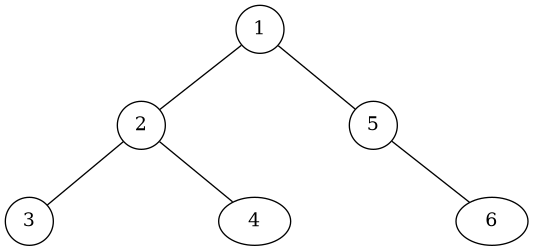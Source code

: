 @startuml
graph graphname {
  1--2
  1--NULL3[style=invis]
  1--5
  2--3
  2--NULL2[style=invis]
  2--4
  5--NULL1[style=invis]
  5--6
  1[shape=circle, label="1"];
  2[shape=circle, label="2"];
  5[shape=circle, label="5"];
  3[shape=circle, label="3"];
  NULL1[style=invis];
  NULL2[style=invis];
  NULL3[style=invis]
}
@enduml